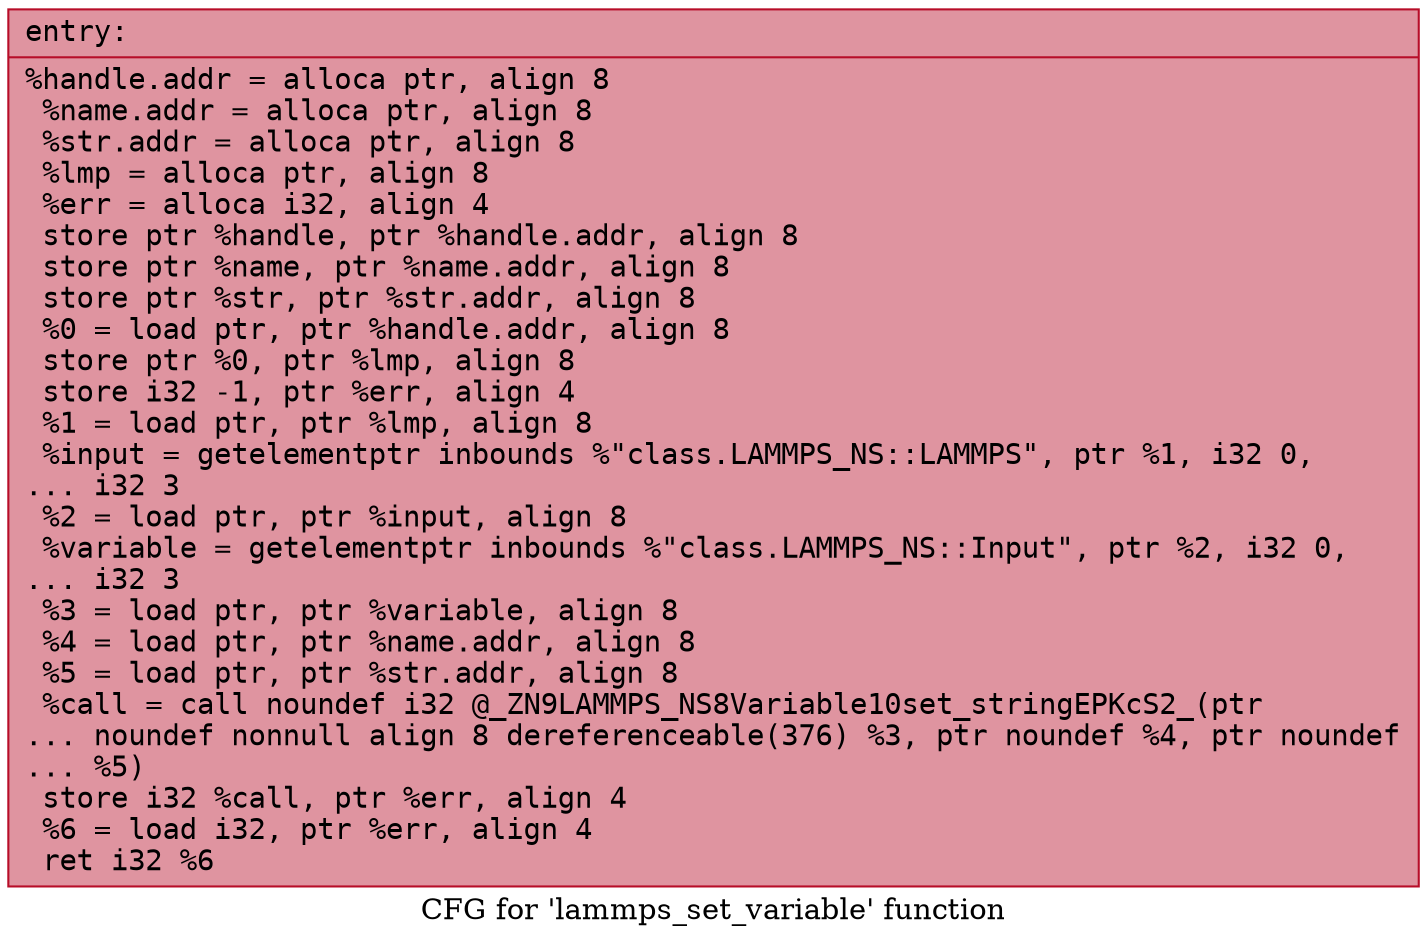 digraph "CFG for 'lammps_set_variable' function" {
	label="CFG for 'lammps_set_variable' function";

	Node0x55bdf7e82c80 [shape=record,color="#b70d28ff", style=filled, fillcolor="#b70d2870" fontname="Courier",label="{entry:\l|  %handle.addr = alloca ptr, align 8\l  %name.addr = alloca ptr, align 8\l  %str.addr = alloca ptr, align 8\l  %lmp = alloca ptr, align 8\l  %err = alloca i32, align 4\l  store ptr %handle, ptr %handle.addr, align 8\l  store ptr %name, ptr %name.addr, align 8\l  store ptr %str, ptr %str.addr, align 8\l  %0 = load ptr, ptr %handle.addr, align 8\l  store ptr %0, ptr %lmp, align 8\l  store i32 -1, ptr %err, align 4\l  %1 = load ptr, ptr %lmp, align 8\l  %input = getelementptr inbounds %\"class.LAMMPS_NS::LAMMPS\", ptr %1, i32 0,\l... i32 3\l  %2 = load ptr, ptr %input, align 8\l  %variable = getelementptr inbounds %\"class.LAMMPS_NS::Input\", ptr %2, i32 0,\l... i32 3\l  %3 = load ptr, ptr %variable, align 8\l  %4 = load ptr, ptr %name.addr, align 8\l  %5 = load ptr, ptr %str.addr, align 8\l  %call = call noundef i32 @_ZN9LAMMPS_NS8Variable10set_stringEPKcS2_(ptr\l... noundef nonnull align 8 dereferenceable(376) %3, ptr noundef %4, ptr noundef\l... %5)\l  store i32 %call, ptr %err, align 4\l  %6 = load i32, ptr %err, align 4\l  ret i32 %6\l}"];
}
